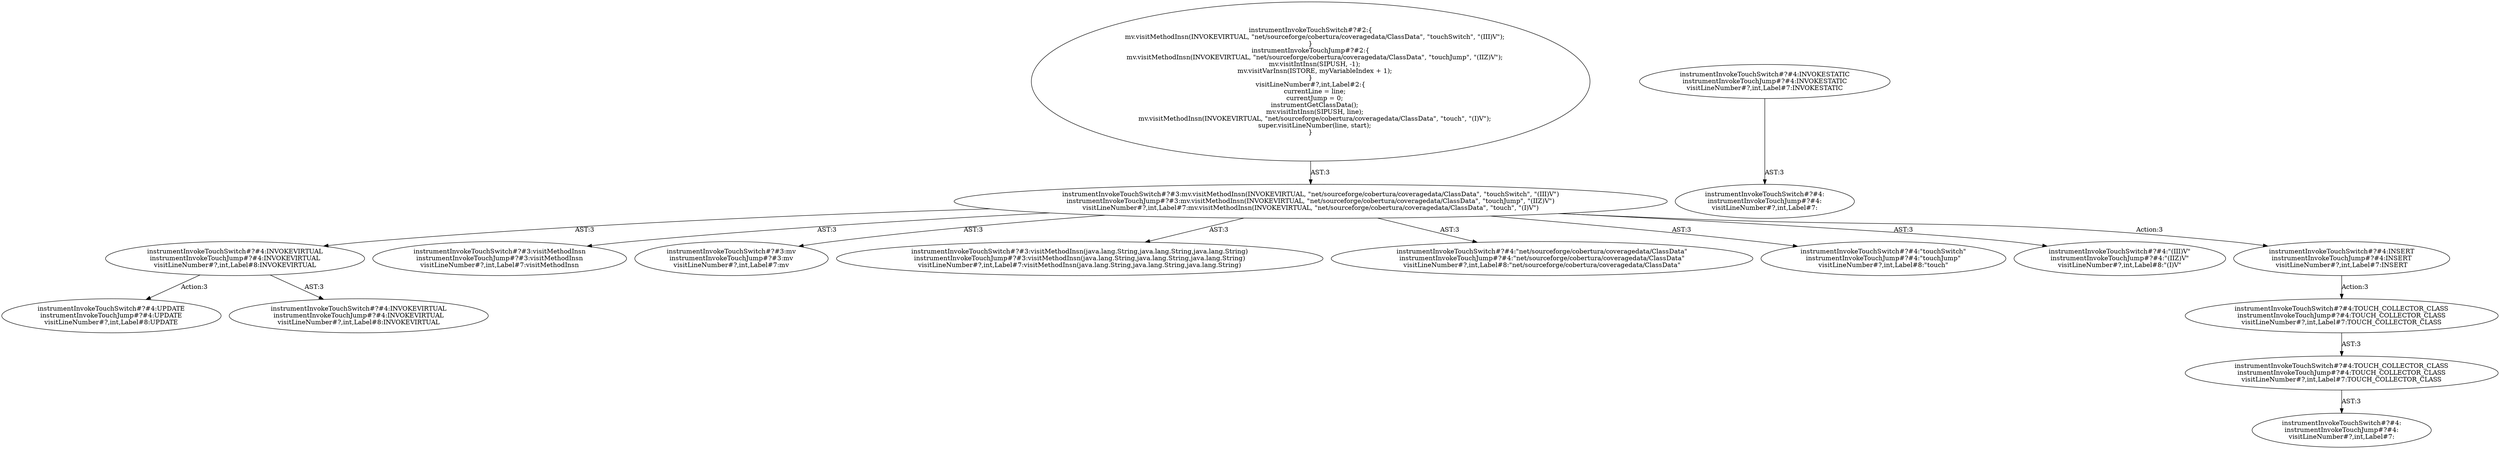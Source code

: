digraph "Pattern" {
0 [label="instrumentInvokeTouchSwitch#?#4:UPDATE
instrumentInvokeTouchJump#?#4:UPDATE
visitLineNumber#?,int,Label#8:UPDATE" shape=ellipse]
1 [label="instrumentInvokeTouchSwitch#?#4:INVOKEVIRTUAL
instrumentInvokeTouchJump#?#4:INVOKEVIRTUAL
visitLineNumber#?,int,Label#8:INVOKEVIRTUAL" shape=ellipse]
2 [label="instrumentInvokeTouchSwitch#?#3:mv.visitMethodInsn(INVOKEVIRTUAL, \"net/sourceforge/cobertura/coveragedata/ClassData\", \"touchSwitch\", \"(III)V\")
instrumentInvokeTouchJump#?#3:mv.visitMethodInsn(INVOKEVIRTUAL, \"net/sourceforge/cobertura/coveragedata/ClassData\", \"touchJump\", \"(IIZ)V\")
visitLineNumber#?,int,Label#7:mv.visitMethodInsn(INVOKEVIRTUAL, \"net/sourceforge/cobertura/coveragedata/ClassData\", \"touch\", \"(I)V\")" shape=ellipse]
3 [label="instrumentInvokeTouchSwitch#?#2:\{
    mv.visitMethodInsn(INVOKEVIRTUAL, \"net/sourceforge/cobertura/coveragedata/ClassData\", \"touchSwitch\", \"(III)V\");
\}
instrumentInvokeTouchJump#?#2:\{
    mv.visitMethodInsn(INVOKEVIRTUAL, \"net/sourceforge/cobertura/coveragedata/ClassData\", \"touchJump\", \"(IIZ)V\");
    mv.visitIntInsn(SIPUSH, -1);
    mv.visitVarInsn(ISTORE, myVariableIndex + 1);
\}
visitLineNumber#?,int,Label#2:\{
    currentLine = line;
    currentJump = 0;
    instrumentGetClassData();
    mv.visitIntInsn(SIPUSH, line);
    mv.visitMethodInsn(INVOKEVIRTUAL, \"net/sourceforge/cobertura/coveragedata/ClassData\", \"touch\", \"(I)V\");
    super.visitLineNumber(line, start);
\}" shape=ellipse]
4 [label="instrumentInvokeTouchSwitch#?#3:visitMethodInsn
instrumentInvokeTouchJump#?#3:visitMethodInsn
visitLineNumber#?,int,Label#7:visitMethodInsn" shape=ellipse]
5 [label="instrumentInvokeTouchSwitch#?#3:mv
instrumentInvokeTouchJump#?#3:mv
visitLineNumber#?,int,Label#7:mv" shape=ellipse]
6 [label="instrumentInvokeTouchSwitch#?#3:visitMethodInsn(java.lang.String,java.lang.String,java.lang.String)
instrumentInvokeTouchJump#?#3:visitMethodInsn(java.lang.String,java.lang.String,java.lang.String)
visitLineNumber#?,int,Label#7:visitMethodInsn(java.lang.String,java.lang.String,java.lang.String)" shape=ellipse]
7 [label="instrumentInvokeTouchSwitch#?#4:\"net/sourceforge/cobertura/coveragedata/ClassData\"
instrumentInvokeTouchJump#?#4:\"net/sourceforge/cobertura/coveragedata/ClassData\"
visitLineNumber#?,int,Label#8:\"net/sourceforge/cobertura/coveragedata/ClassData\"" shape=ellipse]
8 [label="instrumentInvokeTouchSwitch#?#4:\"touchSwitch\"
instrumentInvokeTouchJump#?#4:\"touchJump\"
visitLineNumber#?,int,Label#8:\"touch\"" shape=ellipse]
9 [label="instrumentInvokeTouchSwitch#?#4:\"(III)V\"
instrumentInvokeTouchJump#?#4:\"(IIZ)V\"
visitLineNumber#?,int,Label#8:\"(I)V\"" shape=ellipse]
10 [label="instrumentInvokeTouchSwitch#?#4:INSERT
instrumentInvokeTouchJump#?#4:INSERT
visitLineNumber#?,int,Label#7:INSERT" shape=ellipse]
11 [label="instrumentInvokeTouchSwitch#?#4:TOUCH_COLLECTOR_CLASS
instrumentInvokeTouchJump#?#4:TOUCH_COLLECTOR_CLASS
visitLineNumber#?,int,Label#7:TOUCH_COLLECTOR_CLASS" shape=ellipse]
12 [label="instrumentInvokeTouchSwitch#?#4:TOUCH_COLLECTOR_CLASS
instrumentInvokeTouchJump#?#4:TOUCH_COLLECTOR_CLASS
visitLineNumber#?,int,Label#7:TOUCH_COLLECTOR_CLASS" shape=ellipse]
13 [label="instrumentInvokeTouchSwitch#?#4:
instrumentInvokeTouchJump#?#4:
visitLineNumber#?,int,Label#7:" shape=ellipse]
14 [label="instrumentInvokeTouchSwitch#?#4:INVOKEVIRTUAL
instrumentInvokeTouchJump#?#4:INVOKEVIRTUAL
visitLineNumber#?,int,Label#8:INVOKEVIRTUAL" shape=ellipse]
15 [label="instrumentInvokeTouchSwitch#?#4:INVOKESTATIC
instrumentInvokeTouchJump#?#4:INVOKESTATIC
visitLineNumber#?,int,Label#7:INVOKESTATIC" shape=ellipse]
16 [label="instrumentInvokeTouchSwitch#?#4:
instrumentInvokeTouchJump#?#4:
visitLineNumber#?,int,Label#7:" shape=ellipse]
1 -> 0 [label="Action:3"];
1 -> 14 [label="AST:3"];
2 -> 1 [label="AST:3"];
2 -> 4 [label="AST:3"];
2 -> 5 [label="AST:3"];
2 -> 6 [label="AST:3"];
2 -> 7 [label="AST:3"];
2 -> 8 [label="AST:3"];
2 -> 9 [label="AST:3"];
2 -> 10 [label="Action:3"];
3 -> 2 [label="AST:3"];
10 -> 11 [label="Action:3"];
11 -> 12 [label="AST:3"];
12 -> 13 [label="AST:3"];
15 -> 16 [label="AST:3"];
}